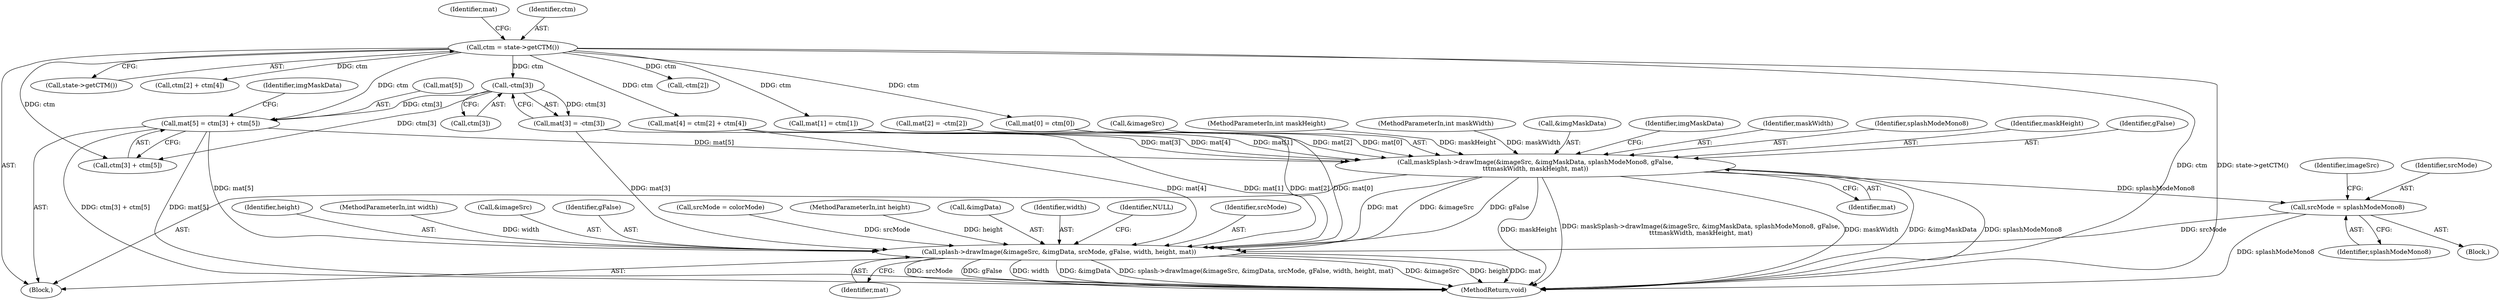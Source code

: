 digraph "0_poppler_7b2d314a61fd0e12f47c62996cb49ec0d1ba747a_12@array" {
"1000170" [label="(Call,mat[5] = ctm[3] + ctm[5])"];
"1000126" [label="(Call,ctm = state->getCTM())"];
"1000155" [label="(Call,-ctm[3])"];
"1000274" [label="(Call,maskSplash->drawImage(&imageSrc, &imgMaskData, splashModeMono8, gFalse,\n\t\t\tmaskWidth, maskHeight, mat))"];
"1000634" [label="(Call,srcMode = splashModeMono8)"];
"1000642" [label="(Call,splash->drawImage(&imageSrc, &imgData, srcMode, gFalse, width, height, mat))"];
"1000128" [label="(Call,state->getCTM())"];
"1000282" [label="(Identifier,maskHeight)"];
"1000274" [label="(Call,maskSplash->drawImage(&imageSrc, &imgMaskData, splashModeMono8, gFalse,\n\t\t\tmaskWidth, maskHeight, mat))"];
"1000280" [label="(Identifier,gFalse)"];
"1000647" [label="(Identifier,srcMode)"];
"1000650" [label="(Identifier,height)"];
"1000275" [label="(Call,&imageSrc)"];
"1000163" [label="(Call,ctm[2] + ctm[4])"];
"1000633" [label="(Block,)"];
"1000109" [label="(MethodParameterIn,int maskHeight)"];
"1000155" [label="(Call,-ctm[3])"];
"1000651" [label="(Identifier,mat)"];
"1000174" [label="(Call,ctm[3] + ctm[5])"];
"1000170" [label="(Call,mat[5] = ctm[3] + ctm[5])"];
"1000171" [label="(Call,mat[5])"];
"1000108" [label="(MethodParameterIn,int maskWidth)"];
"1000159" [label="(Call,mat[4] = ctm[2] + ctm[4])"];
"1000277" [label="(Call,&imgMaskData)"];
"1000636" [label="(Identifier,splashModeMono8)"];
"1000642" [label="(Call,splash->drawImage(&imageSrc, &imgData, srcMode, gFalse, width, height, mat))"];
"1000151" [label="(Call,mat[3] = -ctm[3])"];
"1000285" [label="(Identifier,imgMaskData)"];
"1000131" [label="(Identifier,mat)"];
"1000281" [label="(Identifier,maskWidth)"];
"1000635" [label="(Identifier,srcMode)"];
"1000104" [label="(MethodParameterIn,int width)"];
"1000143" [label="(Call,mat[2] = -ctm[2])"];
"1000127" [label="(Identifier,ctm)"];
"1000634" [label="(Call,srcMode = splashModeMono8)"];
"1000643" [label="(Call,&imageSrc)"];
"1000648" [label="(Identifier,gFalse)"];
"1000644" [label="(Identifier,imageSrc)"];
"1000156" [label="(Call,ctm[3])"];
"1000639" [label="(Call,srcMode = colorMode)"];
"1000105" [label="(MethodParameterIn,int height)"];
"1000283" [label="(Identifier,mat)"];
"1000645" [label="(Call,&imgData)"];
"1000649" [label="(Identifier,width)"];
"1000653" [label="(Identifier,NULL)"];
"1000662" [label="(MethodReturn,void)"];
"1000136" [label="(Call,mat[1] = ctm[1])"];
"1000147" [label="(Call,-ctm[2])"];
"1000126" [label="(Call,ctm = state->getCTM())"];
"1000183" [label="(Identifier,imgMaskData)"];
"1000129" [label="(Call,mat[0] = ctm[0])"];
"1000279" [label="(Identifier,splashModeMono8)"];
"1000111" [label="(Block,)"];
"1000170" -> "1000111"  [label="AST: "];
"1000170" -> "1000174"  [label="CFG: "];
"1000171" -> "1000170"  [label="AST: "];
"1000174" -> "1000170"  [label="AST: "];
"1000183" -> "1000170"  [label="CFG: "];
"1000170" -> "1000662"  [label="DDG: mat[5]"];
"1000170" -> "1000662"  [label="DDG: ctm[3] + ctm[5]"];
"1000126" -> "1000170"  [label="DDG: ctm"];
"1000155" -> "1000170"  [label="DDG: ctm[3]"];
"1000170" -> "1000274"  [label="DDG: mat[5]"];
"1000170" -> "1000642"  [label="DDG: mat[5]"];
"1000126" -> "1000111"  [label="AST: "];
"1000126" -> "1000128"  [label="CFG: "];
"1000127" -> "1000126"  [label="AST: "];
"1000128" -> "1000126"  [label="AST: "];
"1000131" -> "1000126"  [label="CFG: "];
"1000126" -> "1000662"  [label="DDG: ctm"];
"1000126" -> "1000662"  [label="DDG: state->getCTM()"];
"1000126" -> "1000129"  [label="DDG: ctm"];
"1000126" -> "1000136"  [label="DDG: ctm"];
"1000126" -> "1000147"  [label="DDG: ctm"];
"1000126" -> "1000155"  [label="DDG: ctm"];
"1000126" -> "1000159"  [label="DDG: ctm"];
"1000126" -> "1000163"  [label="DDG: ctm"];
"1000126" -> "1000174"  [label="DDG: ctm"];
"1000155" -> "1000151"  [label="AST: "];
"1000155" -> "1000156"  [label="CFG: "];
"1000156" -> "1000155"  [label="AST: "];
"1000151" -> "1000155"  [label="CFG: "];
"1000155" -> "1000151"  [label="DDG: ctm[3]"];
"1000155" -> "1000174"  [label="DDG: ctm[3]"];
"1000274" -> "1000111"  [label="AST: "];
"1000274" -> "1000283"  [label="CFG: "];
"1000275" -> "1000274"  [label="AST: "];
"1000277" -> "1000274"  [label="AST: "];
"1000279" -> "1000274"  [label="AST: "];
"1000280" -> "1000274"  [label="AST: "];
"1000281" -> "1000274"  [label="AST: "];
"1000282" -> "1000274"  [label="AST: "];
"1000283" -> "1000274"  [label="AST: "];
"1000285" -> "1000274"  [label="CFG: "];
"1000274" -> "1000662"  [label="DDG: maskHeight"];
"1000274" -> "1000662"  [label="DDG: maskSplash->drawImage(&imageSrc, &imgMaskData, splashModeMono8, gFalse,\n\t\t\tmaskWidth, maskHeight, mat)"];
"1000274" -> "1000662"  [label="DDG: maskWidth"];
"1000274" -> "1000662"  [label="DDG: &imgMaskData"];
"1000274" -> "1000662"  [label="DDG: splashModeMono8"];
"1000108" -> "1000274"  [label="DDG: maskWidth"];
"1000109" -> "1000274"  [label="DDG: maskHeight"];
"1000129" -> "1000274"  [label="DDG: mat[0]"];
"1000159" -> "1000274"  [label="DDG: mat[4]"];
"1000151" -> "1000274"  [label="DDG: mat[3]"];
"1000143" -> "1000274"  [label="DDG: mat[2]"];
"1000136" -> "1000274"  [label="DDG: mat[1]"];
"1000274" -> "1000634"  [label="DDG: splashModeMono8"];
"1000274" -> "1000642"  [label="DDG: &imageSrc"];
"1000274" -> "1000642"  [label="DDG: gFalse"];
"1000274" -> "1000642"  [label="DDG: mat"];
"1000634" -> "1000633"  [label="AST: "];
"1000634" -> "1000636"  [label="CFG: "];
"1000635" -> "1000634"  [label="AST: "];
"1000636" -> "1000634"  [label="AST: "];
"1000644" -> "1000634"  [label="CFG: "];
"1000634" -> "1000662"  [label="DDG: splashModeMono8"];
"1000634" -> "1000642"  [label="DDG: srcMode"];
"1000642" -> "1000111"  [label="AST: "];
"1000642" -> "1000651"  [label="CFG: "];
"1000643" -> "1000642"  [label="AST: "];
"1000645" -> "1000642"  [label="AST: "];
"1000647" -> "1000642"  [label="AST: "];
"1000648" -> "1000642"  [label="AST: "];
"1000649" -> "1000642"  [label="AST: "];
"1000650" -> "1000642"  [label="AST: "];
"1000651" -> "1000642"  [label="AST: "];
"1000653" -> "1000642"  [label="CFG: "];
"1000642" -> "1000662"  [label="DDG: &imageSrc"];
"1000642" -> "1000662"  [label="DDG: height"];
"1000642" -> "1000662"  [label="DDG: mat"];
"1000642" -> "1000662"  [label="DDG: srcMode"];
"1000642" -> "1000662"  [label="DDG: gFalse"];
"1000642" -> "1000662"  [label="DDG: width"];
"1000642" -> "1000662"  [label="DDG: &imgData"];
"1000642" -> "1000662"  [label="DDG: splash->drawImage(&imageSrc, &imgData, srcMode, gFalse, width, height, mat)"];
"1000639" -> "1000642"  [label="DDG: srcMode"];
"1000104" -> "1000642"  [label="DDG: width"];
"1000105" -> "1000642"  [label="DDG: height"];
"1000129" -> "1000642"  [label="DDG: mat[0]"];
"1000159" -> "1000642"  [label="DDG: mat[4]"];
"1000151" -> "1000642"  [label="DDG: mat[3]"];
"1000143" -> "1000642"  [label="DDG: mat[2]"];
"1000136" -> "1000642"  [label="DDG: mat[1]"];
}
